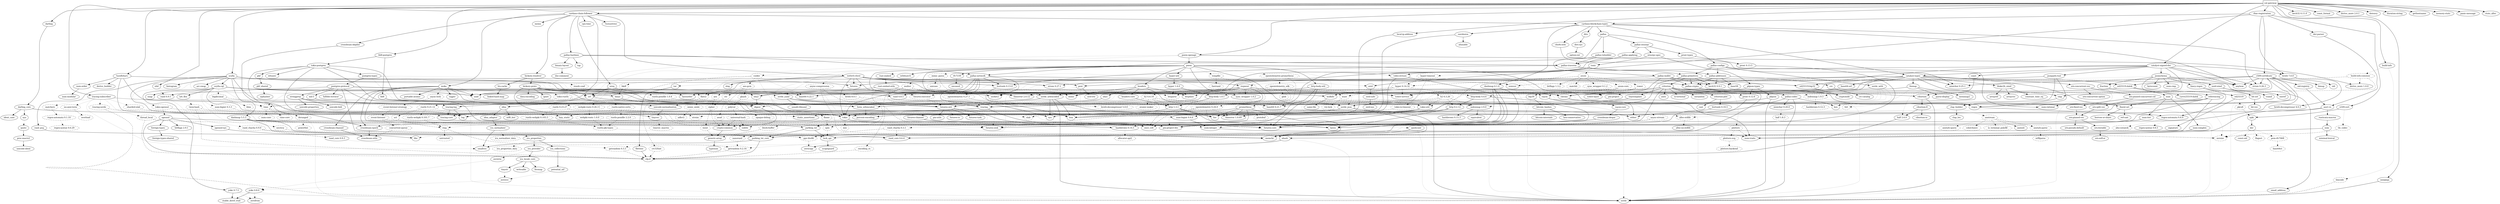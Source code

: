 digraph {
    0 [ label = "cat-gateway" shape = box]
    1 [ label = "anyhow" ]
    2 [ label = "base64 0.22.1" ]
    3 [ label = "bb8" ]
    4 [ label = "bb8-postgres" ]
    5 [ label = "bech32 0.11.0" ]
    6 [ label = "blake2b_simd" ]
    7 [ label = "build-info" ]
    8 [ label = "bytes" ]
    9 [ label = "c509-certificate" ]
    10 [ label = "cardano-blockchain-types" ]
    11 [ label = "cardano-chain-follower" ]
    12 [ label = "catalyst-signed-doc" ]
    13 [ label = "catalyst-types" ]
    14 [ label = "chrono" ]
    15 [ label = "clap" ]
    16 [ label = "const_format" ]
    17 [ label = "cpu-time" ]
    18 [ label = "crossbeam-skiplist" ]
    19 [ label = "darling" ]
    20 [ label = "dashmap 6.1.0" ]
    21 [ label = "derive_more 2.0.1" ]
    22 [ label = "dotenvy" ]
    23 [ label = "duration-string" ]
    24 [ label = "ed25519-dalek" ]
    25 [ label = "futures" ]
    26 [ label = "gethostname" ]
    27 [ label = "handlebars" ]
    28 [ label = "hex" ]
    29 [ label = "local-ip-address" ]
    30 [ label = "memory-stats" ]
    31 [ label = "mime" ]
    32 [ label = "minicbor 0.25.1" ]
    33 [ label = "minijinja" ]
    34 [ label = "moka" ]
    35 [ label = "num-bigint 0.4.6" ]
    36 [ label = "num-traits" ]
    37 [ label = "openssl" ]
    38 [ label = "orx-iterable" ]
    39 [ label = "pallas" ]
    40 [ label = "pallas-traverse" ]
    41 [ label = "panic-message" ]
    42 [ label = "poem" ]
    43 [ label = "poem-openapi" ]
    44 [ label = "prometheus" ]
    45 [ label = "rand 0.8.5" ]
    46 [ label = "rayon" ]
    47 [ label = "rbac-registration" ]
    48 [ label = "regex" ]
    49 [ label = "rust-embed" ]
    50 [ label = "scylla" ]
    51 [ label = "serde" ]
    52 [ label = "serde_json" ]
    53 [ label = "stats_alloc" ]
    54 [ label = "strum 0.26.3" ]
    55 [ label = "thiserror 1.0.69" ]
    56 [ label = "tokio" ]
    57 [ label = "tokio-postgres" ]
    58 [ label = "tracing" ]
    59 [ label = "tracing-subscriber" ]
    60 [ label = "ulid" ]
    61 [ label = "url" ]
    62 [ label = "uuid" ]
    63 [ label = "x509-cert" ]
    64 [ label = "futures-util" ]
    65 [ label = "parking_lot" ]
    66 [ label = "arrayref" ]
    67 [ label = "arrayvec" ]
    68 [ label = "constant_time_eq" ]
    69 [ label = "bincode" style = dashed]
    70 [ label = "build-info-common" style = dashed]
    71 [ label = "asn1-rs" ]
    72 [ label = "bimap" ]
    73 [ label = "oid" ]
    74 [ label = "oid-registry" ]
    75 [ label = "once_cell" ]
    76 [ label = "thiserror 2.0.12" ]
    77 [ label = "cbork-utils" ]
    78 [ label = "dirs" ]
    79 [ label = "ouroboros" ]
    80 [ label = "crossbeam-channel" ]
    81 [ label = "crossbeam-epoch" ]
    82 [ label = "hickory-resolver" ]
    83 [ label = "http 1.3.1" ]
    84 [ label = "humantime" ]
    85 [ label = "memx" ]
    86 [ label = "mithril-client" ]
    87 [ label = "pallas-crypto" ]
    88 [ label = "pallas-hardano" ]
    89 [ label = "tar" ]
    90 [ label = "tracing-log" ]
    91 [ label = "ureq" ]
    92 [ label = "zstd" ]
    93 [ label = "brotli 7.0.0" ]
    94 [ label = "coset" ]
    95 [ label = "ed25519-bip32" ]
    96 [ label = "jsonpath-rust" ]
    97 [ label = "jsonschema" ]
    98 [ label = "base64-url" ]
    99 [ label = "fluent-uri" ]
    100 [ label = "fmmap" ]
    101 [ label = "orx-concurrent-vec" ]
    102 [ label = "strum 0.27.1" ]
    103 [ label = "clap_builder" ]
    104 [ label = "crossbeam-utils" ]
    105 [ label = "darling_core" ]
    106 [ label = "cfg-if" ]
    107 [ label = "hashbrown 0.14.5" ]
    108 [ label = "lock_api" ]
    109 [ label = "parking_lot_core" ]
    110 [ label = "curve25519-dalek" ]
    111 [ label = "ed25519" ]
    112 [ label = "rand_core 0.6.4" ]
    113 [ label = "sha2" ]
    114 [ label = "subtle" ]
    115 [ label = "zeroize" style = dashed]
    116 [ label = "futures-channel" ]
    117 [ label = "futures-core" ]
    118 [ label = "futures-executor" style = dashed]
    119 [ label = "futures-io" ]
    120 [ label = "futures-sink" ]
    121 [ label = "futures-task" ]
    122 [ label = "derive_builder" ]
    123 [ label = "log" ]
    124 [ label = "num-order" ]
    125 [ label = "pest" ]
    126 [ label = "half 2.6.0" ]
    127 [ label = "async-lock" style = dashed]
    128 [ label = "event-listener" style = dashed]
    129 [ label = "portable-atomic" ]
    130 [ label = "smallvec" ]
    131 [ label = "tagptr" ]
    132 [ label = "num-integer" ]
    133 [ label = "bitflags 2.9.1" ]
    134 [ label = "foreign-types" ]
    135 [ label = "libc" ]
    136 [ label = "openssl-sys" ]
    137 [ label = "orx-self-or" ]
    138 [ label = "pallas-addresses" ]
    139 [ label = "pallas-codec" ]
    140 [ label = "pallas-configs" ]
    141 [ label = "pallas-network" ]
    142 [ label = "pallas-primitives" ]
    143 [ label = "pallas-txbuilder" ]
    144 [ label = "pallas-utxorpc" ]
    145 [ label = "itertools 0.13.0" ]
    146 [ label = "async-compression" style = dashed]
    147 [ label = "cookie" style = dashed]
    148 [ label = "headers" ]
    149 [ label = "http-body-util" ]
    150 [ label = "hyper 1.6.0" ]
    151 [ label = "hyper-util" ]
    152 [ label = "mime_guess" style = dashed]
    153 [ label = "multer" style = dashed]
    154 [ label = "opentelemetry 0.27.1" style = dashed]
    155 [ label = "opentelemetry-prometheus" style = dashed]
    156 [ label = "percent-encoding" ]
    157 [ label = "pin-project-lite" ]
    158 [ label = "quick-xml" ]
    159 [ label = "rfc7239" ]
    160 [ label = "serde_urlencoded" ]
    161 [ label = "serde_yaml" ]
    162 [ label = "sync_wrapper 1.0.2" ]
    163 [ label = "tempfile" style = dashed]
    164 [ label = "time" style = dashed]
    165 [ label = "tokio-stream" ]
    166 [ label = "tokio-util" ]
    167 [ label = "wildmatch" ]
    168 [ label = "derive_more 1.0.0" ]
    169 [ label = "indexmap 2.9.0" ]
    170 [ label = "fnv" ]
    171 [ label = "lazy_static" ]
    172 [ label = "memchr" ]
    173 [ label = "protobuf" style = dashed]
    174 [ label = "rand_chacha 0.3.1" style = dashed]
    175 [ label = "either" ]
    176 [ label = "rayon-core" ]
    177 [ label = "der-parser" ]
    178 [ label = "aho-corasick" style = dashed]
    179 [ label = "regex-automata 0.4.9" ]
    180 [ label = "regex-syntax 0.8.5" ]
    181 [ label = "rust-embed-utils" ]
    182 [ label = "walkdir" ]
    183 [ label = "arc-swap" ]
    184 [ label = "byteorder" ]
    185 [ label = "dashmap 5.5.3" ]
    186 [ label = "histogram" ]
    187 [ label = "lz4_flex" ]
    188 [ label = "rand_pcg" ]
    189 [ label = "scylla-cql" ]
    190 [ label = "snap" ]
    191 [ label = "socket2" ]
    192 [ label = "tokio-openssl" style = dashed]
    193 [ label = "itoa" ]
    194 [ label = "ryu" ]
    195 [ label = "mio" style = dashed]
    196 [ label = "fallible-iterator" ]
    197 [ label = "phf" ]
    198 [ label = "postgres-protocol" ]
    199 [ label = "postgres-types" ]
    200 [ label = "rand 0.9.1" ]
    201 [ label = "whoami" ]
    202 [ label = "tracing-core" ]
    203 [ label = "matchers" style = dashed]
    204 [ label = "nu-ansi-term" style = dashed]
    205 [ label = "sharded-slab" style = dashed]
    206 [ label = "thread_local" style = dashed]
    207 [ label = "tracing-serde" style = dashed]
    208 [ label = "form_urlencoded" ]
    209 [ label = "idna" ]
    210 [ label = "const-oid" ]
    211 [ label = "der" ]
    212 [ label = "spki" ]
    213 [ label = "tls_codec" style = dashed]
    214 [ label = "pin-utils" ]
    215 [ label = "slab" style = dashed]
    216 [ label = "semver" ]
    217 [ label = "nom" ]
    218 [ label = "rusticata-macros" ]
    219 [ label = "dirs-sys" ]
    220 [ label = "aliasable" ]
    221 [ label = "static_assertions" ]
    222 [ label = "hickory-proto" ]
    223 [ label = "lru-cache" ]
    224 [ label = "resolv-conf" style = dashed]
    225 [ label = "rustls 0.21.12" style = dashed]
    226 [ label = "tokio-rustls" style = dashed]
    227 [ label = "flate2" style = dashed]
    228 [ label = "flume" style = dashed]
    229 [ label = "reqwest" ]
    230 [ label = "slog" ]
    231 [ label = "cryptoxide" ]
    232 [ label = "binary-layout" ]
    233 [ label = "tap" ]
    234 [ label = "filetime" ]
    235 [ label = "rustls 0.23.27" style = dashed]
    236 [ label = "rustls-native-certs" style = dashed]
    237 [ label = "rustls-pki-types" style = dashed]
    238 [ label = "webpki-roots 0.26.11" style = dashed]
    239 [ label = "zstd-safe" ]
    240 [ label = "alloc-no-stdlib" ]
    241 [ label = "alloc-stdlib" style = dashed]
    242 [ label = "brotli-decompressor 4.0.3" ]
    243 [ label = "ciborium" ]
    244 [ label = "ciborium-io" ]
    245 [ label = "ahash" ]
    246 [ label = "bytecount" ]
    247 [ label = "email_address" ]
    248 [ label = "fancy-regex" ]
    249 [ label = "fraction" ]
    250 [ label = "num-cmp" ]
    251 [ label = "referencing" ]
    252 [ label = "uuid-simd" ]
    253 [ label = "borrow-or-share" ]
    254 [ label = "ref-cast" ]
    255 [ label = "fs4" style = dashed]
    256 [ label = "memmap2" ]
    257 [ label = "parse-display" ]
    258 [ label = "orx-concurrent-option" ]
    259 [ label = "orx-fixed-vec" ]
    260 [ label = "orx-pinned-concurrent-col" ]
    261 [ label = "orx-pinned-vec" ]
    262 [ label = "orx-pseudo-default" ]
    263 [ label = "orx-split-vec" ]
    264 [ label = "anstream" style = dashed]
    265 [ label = "anstyle" ]
    266 [ label = "clap_lex" ]
    267 [ label = "strsim" style = dashed]
    268 [ label = "ident_case" ]
    269 [ label = "proc-macro2" ]
    270 [ label = "quote" ]
    271 [ label = "syn" ]
    272 [ label = "allocator-api2" style = dashed]
    273 [ label = "scopeguard" ]
    274 [ label = "digest" ]
    275 [ label = "pkcs8" style = dashed]
    276 [ label = "signature" ]
    277 [ label = "getrandom 0.2.16" style = dashed]
    278 [ label = "num-modular" ]
    279 [ label = "ucd-trie" ]
    280 [ label = "event-listener-strategy" style = dashed]
    281 [ label = "concurrent-queue" style = dashed]
    282 [ label = "foreign-types-shared" ]
    283 [ label = "base58" ]
    284 [ label = "bech32 0.9.1" ]
    285 [ label = "crc" ]
    286 [ label = "minicbor 0.20.0" ]
    287 [ label = "num-rational" ]
    288 [ label = "serde_with" ]
    289 [ label = "criterion" ]
    290 [ label = "pallas-wallet" ]
    291 [ label = "pallas-applying" ]
    292 [ label = "prost-types" ]
    293 [ label = "utxorpc-spec" ]
    294 [ label = "brotli 8.0.1" style = dashed]
    295 [ label = "aes-gcm" style = dashed]
    296 [ label = "hkdf" style = dashed]
    297 [ label = "hmac" ]
    298 [ label = "base64 0.21.7" ]
    299 [ label = "headers-core" ]
    300 [ label = "httpdate" ]
    301 [ label = "sha1" ]
    302 [ label = "http-body 1.0.1" ]
    303 [ label = "h2 0.4.10" style = dashed]
    304 [ label = "httparse" style = dashed]
    305 [ label = "want" style = dashed]
    306 [ label = "tower-service" ]
    307 [ label = "unicase" style = dashed]
    308 [ label = "encoding_rs" style = dashed]
    309 [ label = "spin" style = dashed]
    310 [ label = "opentelemetry 0.24.0" style = dashed]
    311 [ label = "opentelemetry_sdk" style = dashed]
    312 [ label = "uncased" ]
    313 [ label = "unsafe-libyaml" ]
    314 [ label = "fastrand" style = dashed]
    315 [ label = "deranged" style = dashed]
    316 [ label = "num-conv" style = dashed]
    317 [ label = "powerfmt" style = dashed]
    318 [ label = "time-core" style = dashed]
    319 [ label = "equivalent" ]
    320 [ label = "hashbrown 0.15.3" ]
    321 [ label = "ppv-lite86" style = dashed]
    322 [ label = "crossbeam-deque" ]
    323 [ label = "same-file" ]
    324 [ label = "twox-hash" style = dashed]
    325 [ label = "bigdecimal" style = dashed]
    326 [ label = "num-bigint 0.3.3" style = dashed]
    327 [ label = "secrecy" style = dashed]
    328 [ label = "stable_deref_trait" ]
    329 [ label = "yoke 0.7.5" ]
    330 [ label = "phf_shared" ]
    331 [ label = "md-5" ]
    332 [ label = "stringprep" ]
    333 [ label = "rand_chacha 0.9.0" style = dashed]
    334 [ label = "rand_core 0.9.3" ]
    335 [ label = "regex-automata 0.1.10" style = dashed]
    336 [ label = "overload" style = dashed]
    337 [ label = "idna_adapter" ]
    338 [ label = "utf8_iter" ]
    339 [ label = "flagset" style = dashed]
    340 [ label = "pem-rfc7468" style = dashed]
    341 [ label = "base64ct" style = dashed]
    342 [ label = "minimal-lexical" ]
    343 [ label = "option-ext" ]
    344 [ label = "data-encoding" ]
    345 [ label = "ipnet" ]
    346 [ label = "rustls-pemfile 1.0.4" style = dashed]
    347 [ label = "tinyvec" ]
    348 [ label = "linked-hash-map" ]
    349 [ label = "ring" style = dashed]
    350 [ label = "rustls-webpki 0.101.7" style = dashed]
    351 [ label = "sct" style = dashed]
    352 [ label = "crc32fast" style = dashed]
    353 [ label = "miniz_oxide" style = dashed]
    354 [ label = "nanorand" style = dashed]
    355 [ label = "doc-comment" ]
    356 [ label = "rustls-webpki 0.103.3" style = dashed]
    357 [ label = "rustls-pemfile 2.2.0" style = dashed]
    358 [ label = "webpki-roots 1.0.0" style = dashed]
    359 [ label = "zstd-sys" ]
    360 [ label = "ciborium-ll" ]
    361 [ label = "getrandom 0.3.3" style = dashed]
    362 [ label = "zerocopy" ]
    363 [ label = "bit-set" ]
    364 [ label = "num" ]
    365 [ label = "outref" ]
    366 [ label = "vsimd" ]
    367 [ label = "anstyle-parse" style = dashed]
    368 [ label = "anstyle-query" style = dashed]
    369 [ label = "colorchoice" style = dashed]
    370 [ label = "is_terminal_polyfill" style = dashed]
    371 [ label = "utf8parse" style = dashed]
    372 [ label = "unicode-ident" ]
    373 [ label = "block-buffer" style = dashed]
    374 [ label = "crypto-common" ]
    375 [ label = "crc-catalog" ]
    376 [ label = "half 1.8.3" style = dashed]
    377 [ label = "indexmap 1.9.3" style = dashed]
    378 [ label = "anes" ]
    379 [ label = "cast" ]
    380 [ label = "criterion-plot" ]
    381 [ label = "is-terminal" ]
    382 [ label = "itertools 0.10.5" ]
    383 [ label = "oorandom" ]
    384 [ label = "plotters" style = dashed]
    385 [ label = "tinytemplate" ]
    386 [ label = "bip39" ]
    387 [ label = "prost 0.13.5" ]
    388 [ label = "pbjson" ]
    389 [ label = "pbjson-types" ]
    390 [ label = "prost 0.12.6" ]
    391 [ label = "tonic" ]
    392 [ label = "brotli-decompressor 5.0.0" style = dashed]
    393 [ label = "aead" style = dashed]
    394 [ label = "aes" style = dashed]
    395 [ label = "cipher" style = dashed]
    396 [ label = "ctr" style = dashed]
    397 [ label = "ghash" style = dashed]
    398 [ label = "atomic-waker" style = dashed]
    399 [ label = "try-lock" style = dashed]
    400 [ label = "glob" style = dashed]
    401 [ label = "libm" style = dashed]
    402 [ label = "zerofrom" ]
    403 [ label = "siphasher" ]
    404 [ label = "unicode-bidi" ]
    405 [ label = "unicode-normalization" ]
    406 [ label = "unicode-properties" ]
    407 [ label = "regex-syntax 0.6.29" style = dashed]
    408 [ label = "icu_normalizer" ]
    409 [ label = "icu_properties" ]
    410 [ label = "tinyvec_macros" style = dashed]
    411 [ label = "untrusted" style = dashed]
    412 [ label = "adler2" style = dashed]
    413 [ label = "bit-vec" ]
    414 [ label = "num-complex" ]
    415 [ label = "num-iter" ]
    416 [ label = "generic-array" ]
    417 [ label = "typenum" ]
    418 [ label = "hashbrown 0.12.3" style = dashed]
    419 [ label = "plotters-backend" style = dashed]
    420 [ label = "plotters-svg" style = dashed]
    421 [ label = "bitcoin_hashes" ]
    422 [ label = "async-stream" style = dashed]
    423 [ label = "axum" style = dashed]
    424 [ label = "h2 0.3.26" style = dashed]
    425 [ label = "http 0.2.12" ]
    426 [ label = "http-body 0.4.6" ]
    427 [ label = "hyper 0.14.32" style = dashed]
    428 [ label = "hyper-timeout" style = dashed]
    429 [ label = "pin-project" ]
    430 [ label = "tower" style = dashed]
    431 [ label = "tower-layer" ]
    432 [ label = "inout" style = dashed]
    433 [ label = "opaque-debug" style = dashed]
    434 [ label = "polyval" style = dashed]
    435 [ label = "icu_collections" ]
    436 [ label = "icu_normalizer_data" style = dashed]
    437 [ label = "icu_provider" ]
    438 [ label = "zerovec" ]
    439 [ label = "icu_locale_core" ]
    440 [ label = "icu_properties_data" style = dashed]
    441 [ label = "potential_utf" ]
    442 [ label = "zerotrie" ]
    443 [ label = "bitcoin-internals" ]
    444 [ label = "hex-conservative" ]
    445 [ label = "axum-core" style = dashed]
    446 [ label = "bitflags 1.3.2" style = dashed]
    447 [ label = "matchit" style = dashed]
    448 [ label = "sync_wrapper 0.1.2" style = dashed]
    449 [ label = "tokio-io-timeout" style = dashed]
    450 [ label = "universal-hash" style = dashed]
    451 [ label = "yoke 0.8.0" ]
    452 [ label = "tinystr" ]
    453 [ label = "writeable" ]
    454 [ label = "litemap" ]
    0 -> 4 [ ]
    0 -> 5 [ ]
    0 -> 7 [ ]
    0 -> 11 [ ]
    0 -> 12 [ ]
    0 -> 16 [ ]
    0 -> 19 [ ]
    0 -> 21 [ ]
    0 -> 22 [ ]
    0 -> 23 [ ]
    0 -> 26 [ ]
    0 -> 27 [ ]
    0 -> 29 [ ]
    0 -> 30 [ ]
    0 -> 33 [ ]
    0 -> 41 [ ]
    0 -> 43 [ ]
    0 -> 47 [ ]
    0 -> 50 [ ]
    0 -> 53 [ ]
    0 -> 59 [ ]
    0 -> 60 [ ]
    3 -> 64 [ ]
    3 -> 56 [ ]
    4 -> 3 [ ]
    4 -> 57 [ ]
    6 -> 66 [ ]
    6 -> 67 [ ]
    6 -> 68 [ ]
    7 -> 69 [ style = dotted]
    7 -> 70 [ style = dotted]
    9 -> 1 [ ]
    9 -> 72 [ ]
    9 -> 24 [ ]
    9 -> 28 [ ]
    9 -> 32 [ ]
    9 -> 73 [ ]
    9 -> 74 [ ]
    9 -> 75 [ ]
    9 -> 48 [ ]
    9 -> 54 [ ]
    9 -> 76 [ ]
    10 -> 1 [ ]
    10 -> 13 [ ]
    10 -> 77 [ ]
    10 -> 20 [ ]
    10 -> 78 [ ]
    10 -> 79 [ ]
    10 -> 39 [ ]
    10 -> 54 [ ]
    11 -> 10 [ ]
    11 -> 17 [ ]
    11 -> 18 [ ]
    11 -> 82 [ ]
    11 -> 84 [ ]
    11 -> 85 [ ]
    11 -> 86 [ ]
    11 -> 34 [ ]
    11 -> 88 [ ]
    11 -> 90 [ ]
    11 -> 91 [ ]
    12 -> 1 [ ]
    12 -> 93 [ ]
    12 -> 13 [ ]
    12 -> 15 [ ]
    12 -> 94 [ ]
    12 -> 95 [ ]
    12 -> 25 [ ]
    12 -> 96 [ ]
    12 -> 97 [ ]
    12 -> 54 [ ]
    13 -> 98 [ ]
    13 -> 6 [ ]
    13 -> 14 [ ]
    13 -> 24 [ ]
    13 -> 99 [ ]
    13 -> 100 [ ]
    13 -> 32 [ ]
    13 -> 101 [ ]
    13 -> 87 [ ]
    13 -> 102 [ ]
    13 -> 76 [ ]
    13 -> 58 [ ]
    13 -> 62 [ ]
    14 -> 36 [ ]
    14 -> 51 [ style = dotted]
    15 -> 103 [ ]
    18 -> 81 [ ]
    19 -> 105 [ ]
    20 -> 107 [ ]
    20 -> 108 [ ]
    20 -> 75 [ ]
    20 -> 109 [ ]
    20 -> 46 [ style = dotted]
    24 -> 110 [ ]
    24 -> 111 [ ]
    24 -> 113 [ ]
    25 -> 118 [ style = dotted]
    27 -> 122 [ ]
    27 -> 123 [ ]
    27 -> 124 [ ]
    27 -> 125 [ ]
    27 -> 52 [ ]
    29 -> 55 [ ]
    32 -> 126 [ style = dotted]
    33 -> 51 [ ]
    34 -> 127 [ style = dotted]
    34 -> 80 [ ]
    34 -> 81 [ ]
    34 -> 64 [ style = dotted]
    34 -> 65 [ ]
    34 -> 129 [ ]
    34 -> 131 [ ]
    34 -> 55 [ ]
    34 -> 62 [ ]
    35 -> 132 [ ]
    37 -> 133 [ ]
    37 -> 106 [ ]
    37 -> 134 [ ]
    37 -> 75 [ ]
    37 -> 136 [ ]
    38 -> 137 [ ]
    39 -> 140 [ ]
    39 -> 141 [ ]
    39 -> 143 [ ]
    39 -> 144 [ ]
    40 -> 145 [ ]
    40 -> 138 [ ]
    40 -> 142 [ ]
    42 -> 146 [ style = dotted]
    42 -> 14 [ style = dotted]
    42 -> 147 [ style = dotted]
    42 -> 148 [ ]
    42 -> 28 [ style = dotted]
    42 -> 149 [ ]
    42 -> 151 [ ]
    42 -> 152 [ style = dotted]
    42 -> 153 [ style = dotted]
    42 -> 154 [ style = dotted]
    42 -> 155 [ style = dotted]
    42 -> 158 [ style = dotted]
    42 -> 48 [ ]
    42 -> 159 [ ]
    42 -> 49 [ style = dotted]
    42 -> 52 [ ]
    42 -> 160 [ ]
    42 -> 161 [ style = dotted]
    42 -> 162 [ ]
    42 -> 163 [ style = dotted]
    42 -> 76 [ ]
    42 -> 165 [ style = dotted]
    42 -> 167 [ ]
    43 -> 168 [ ]
    43 -> 42 [ ]
    43 -> 61 [ style = dotted]
    43 -> 62 [ style = dotted]
    44 -> 170 [ ]
    44 -> 171 [ ]
    44 -> 172 [ ]
    44 -> 65 [ ]
    44 -> 173 [ style = dotted]
    44 -> 55 [ ]
    45 -> 174 [ style = dotted]
    46 -> 175 [ ]
    46 -> 176 [ ]
    47 -> 93 [ ]
    47 -> 9 [ ]
    47 -> 10 [ ]
    47 -> 177 [ ]
    47 -> 63 [ ]
    47 -> 92 [ ]
    48 -> 179 [ ]
    49 -> 181 [ ]
    50 -> 183 [ ]
    50 -> 2 [ style = dotted]
    50 -> 185 [ ]
    50 -> 25 [ ]
    50 -> 186 [ ]
    50 -> 145 [ ]
    50 -> 171 [ ]
    50 -> 45 [ ]
    50 -> 188 [ ]
    50 -> 189 [ ]
    50 -> 161 [ style = dotted]
    50 -> 191 [ ]
    50 -> 192 [ style = dotted]
    50 -> 58 [ ]
    50 -> 61 [ style = dotted]
    52 -> 193 [ ]
    52 -> 172 [ ]
    52 -> 194 [ ]
    52 -> 51 [ ]
    56 -> 8 [ style = dotted]
    56 -> 195 [ style = dotted]
    56 -> 65 [ style = dotted]
    56 -> 157 [ ]
    57 -> 64 [ ]
    57 -> 123 [ ]
    57 -> 156 [ ]
    57 -> 197 [ ]
    57 -> 199 [ ]
    57 -> 166 [ ]
    57 -> 201 [ ]
    58 -> 123 [ style = dotted]
    58 -> 157 [ ]
    58 -> 202 [ ]
    59 -> 203 [ style = dotted]
    59 -> 204 [ style = dotted]
    59 -> 48 [ style = dotted]
    59 -> 52 [ style = dotted]
    59 -> 205 [ style = dotted]
    59 -> 130 [ style = dotted]
    59 -> 206 [ style = dotted]
    59 -> 164 [ style = dotted]
    59 -> 58 [ style = dotted]
    59 -> 90 [ style = dotted]
    59 -> 207 [ style = dotted]
    60 -> 200 [ style = dotted]
    60 -> 62 [ style = dotted]
    61 -> 208 [ ]
    61 -> 209 [ ]
    62 -> 51 [ style = dotted]
    63 -> 212 [ ]
    63 -> 213 [ style = dotted]
    64 -> 116 [ style = dotted]
    64 -> 119 [ style = dotted]
    64 -> 121 [ ]
    64 -> 172 [ style = dotted]
    64 -> 157 [ ]
    64 -> 214 [ ]
    64 -> 215 [ style = dotted]
    65 -> 108 [ ]
    65 -> 109 [ ]
    69 -> 51 [ style = dashed]
    70 -> 14 [ style = dashed]
    70 -> 168 [ style = dashed]
    70 -> 216 [ style = dashed]
    71 -> 36 [ ]
    71 -> 218 [ ]
    71 -> 55 [ ]
    74 -> 71 [ ]
    77 -> 32 [ ]
    78 -> 219 [ ]
    79 -> 220 [ ]
    79 -> 221 [ ]
    80 -> 104 [ ]
    81 -> 104 [ ]
    82 -> 222 [ ]
    82 -> 223 [ ]
    82 -> 224 [ style = dotted]
    83 -> 8 [ ]
    83 -> 170 [ ]
    83 -> 193 [ ]
    86 -> 1 [ ]
    86 -> 14 [ ]
    86 -> 227 [ style = dotted]
    86 -> 228 [ style = dotted]
    86 -> 25 [ ]
    86 -> 229 [ ]
    86 -> 216 [ ]
    86 -> 230 [ ]
    86 -> 102 [ ]
    86 -> 89 [ style = dotted]
    86 -> 76 [ ]
    86 -> 56 [ ]
    86 -> 62 [ ]
    86 -> 92 [ style = dotted]
    87 -> 231 [ ]
    87 -> 139 [ ]
    87 -> 112 [ ]
    88 -> 232 [ ]
    88 -> 141 [ ]
    88 -> 40 [ ]
    88 -> 233 [ ]
    89 -> 234 [ ]
    90 -> 123 [ ]
    90 -> 202 [ ]
    91 -> 2 [ ]
    91 -> 227 [ style = dotted]
    91 -> 235 [ style = dotted]
    91 -> 236 [ style = dotted]
    91 -> 61 [ ]
    91 -> 238 [ style = dotted]
    92 -> 239 [ ]
    93 -> 242 [ ]
    94 -> 243 [ ]
    95 -> 231 [ ]
    96 -> 125 [ ]
    96 -> 48 [ ]
    96 -> 52 [ ]
    97 -> 246 [ ]
    97 -> 247 [ ]
    97 -> 248 [ ]
    97 -> 249 [ ]
    97 -> 250 [ ]
    97 -> 251 [ ]
    97 -> 229 [ style = dotted]
    97 -> 252 [ ]
    98 -> 2 [ ]
    99 -> 253 [ ]
    99 -> 254 [ ]
    99 -> 51 [ style = dotted]
    100 -> 184 [ ]
    100 -> 255 [ style = dotted]
    100 -> 256 [ ]
    100 -> 257 [ ]
    101 -> 258 [ ]
    101 -> 260 [ ]
    101 -> 51 [ style = dotted]
    103 -> 264 [ style = dotted]
    103 -> 266 [ ]
    103 -> 267 [ style = dotted]
    105 -> 170 [ ]
    105 -> 268 [ ]
    105 -> 267 [ style = dotted]
    105 -> 271 [ ]
    107 -> 245 [ style = dotted]
    107 -> 272 [ style = dotted]
    108 -> 273 [ ]
    109 -> 106 [ ]
    109 -> 130 [ ]
    110 -> 274 [ style = dotted]
    110 -> 115 [ style = dotted]
    111 -> 275 [ style = dotted]
    111 -> 51 [ style = dotted]
    111 -> 276 [ ]
    112 -> 277 [ style = dotted]
    113 -> 274 [ ]
    116 -> 117 [ ]
    116 -> 120 [ style = dotted]
    118 -> 64 [ style = dashed]
    124 -> 278 [ ]
    125 -> 172 [ style = dotted]
    125 -> 76 [ style = dotted]
    125 -> 279 [ ]
    126 -> 106 [ ]
    127 -> 280 [ style = dashed]
    128 -> 281 [ style = dashed]
    128 -> 157 [ style = dashed]
    132 -> 36 [ ]
    134 -> 282 [ ]
    136 -> 135 [ ]
    138 -> 283 [ ]
    138 -> 284 [ ]
    138 -> 285 [ ]
    138 -> 87 [ ]
    139 -> 28 [ ]
    139 -> 286 [ ]
    139 -> 51 [ ]
    139 -> 55 [ ]
    140 -> 287 [ ]
    140 -> 138 [ ]
    140 -> 142 [ ]
    140 -> 288 [ ]
    141 -> 184 [ ]
    141 -> 145 [ ]
    141 -> 87 [ ]
    141 -> 45 [ ]
    141 -> 191 [ ]
    141 -> 56 [ ]
    141 -> 58 [ ]
    142 -> 283 [ ]
    142 -> 284 [ ]
    142 -> 289 [ ]
    142 -> 123 [ ]
    142 -> 87 [ ]
    143 -> 40 [ ]
    143 -> 290 [ ]
    144 -> 291 [ ]
    144 -> 292 [ ]
    144 -> 293 [ ]
    145 -> 175 [ ]
    146 -> 294 [ style = dotted]
    146 -> 227 [ style = dotted]
    146 -> 117 [ style = dashed]
    146 -> 172 [ style = dashed]
    146 -> 56 [ style = dotted]
    147 -> 295 [ style = dotted]
    147 -> 2 [ style = dotted]
    147 -> 296 [ style = dotted]
    147 -> 156 [ style = dotted]
    147 -> 45 [ style = dotted]
    147 -> 113 [ style = dotted]
    147 -> 164 [ style = dashed]
    148 -> 298 [ ]
    148 -> 299 [ ]
    148 -> 300 [ ]
    148 -> 31 [ ]
    148 -> 301 [ ]
    149 -> 117 [ ]
    149 -> 302 [ ]
    149 -> 157 [ ]
    150 -> 64 [ style = dotted]
    150 -> 303 [ style = dotted]
    150 -> 302 [ ]
    150 -> 304 [ style = dotted]
    150 -> 300 [ style = dotted]
    150 -> 305 [ style = dotted]
    151 -> 150 [ ]
    151 -> 135 [ style = dotted]
    151 -> 191 [ style = dotted]
    151 -> 306 [ style = dotted]
    152 -> 31 [ style = dashed]
    152 -> 307 [ style = dashed]
    153 -> 308 [ style = dashed]
    153 -> 64 [ style = dashed]
    153 -> 83 [ style = dashed]
    153 -> 304 [ style = dashed]
    153 -> 31 [ style = dashed]
    153 -> 309 [ style = dashed]
    153 -> 56 [ style = dotted]
    154 -> 117 [ style = dotted]
    154 -> 120 [ style = dotted]
    154 -> 55 [ style = dotted]
    154 -> 58 [ style = dotted]
    155 -> 311 [ style = dashed]
    155 -> 44 [ style = dashed]
    158 -> 172 [ ]
    158 -> 51 [ style = dotted]
    159 -> 312 [ ]
    160 -> 208 [ ]
    160 -> 193 [ ]
    160 -> 194 [ ]
    160 -> 51 [ ]
    161 -> 169 [ ]
    161 -> 193 [ ]
    161 -> 194 [ ]
    161 -> 313 [ ]
    162 -> 117 [ style = dotted]
    163 -> 314 [ style = dashed]
    163 -> 75 [ style = dashed]
    164 -> 315 [ style = dashed]
    164 -> 193 [ style = dotted]
    164 -> 316 [ style = dashed]
    164 -> 318 [ style = dashed]
    165 -> 117 [ ]
    165 -> 56 [ ]
    166 -> 117 [ ]
    166 -> 120 [ ]
    166 -> 56 [ ]
    169 -> 319 [ ]
    169 -> 320 [ ]
    169 -> 51 [ style = dotted]
    174 -> 321 [ style = dashed]
    174 -> 112 [ style = dashed]
    176 -> 322 [ ]
    177 -> 71 [ ]
    178 -> 172 [ style = dotted]
    179 -> 178 [ style = dotted]
    179 -> 180 [ style = dotted]
    181 -> 113 [ ]
    181 -> 182 [ ]
    182 -> 323 [ ]
    185 -> 107 [ ]
    185 -> 108 [ ]
    185 -> 75 [ ]
    185 -> 109 [ ]
    187 -> 324 [ style = dotted]
    188 -> 112 [ ]
    189 -> 325 [ style = dotted]
    189 -> 184 [ ]
    189 -> 14 [ style = dotted]
    189 -> 187 [ ]
    189 -> 326 [ style = dotted]
    189 -> 327 [ style = dotted]
    189 -> 190 [ ]
    189 -> 76 [ ]
    189 -> 164 [ style = dotted]
    189 -> 56 [ ]
    189 -> 62 [ ]
    189 -> 329 [ ]
    192 -> 37 [ style = dashed]
    192 -> 56 [ style = dashed]
    197 -> 330 [ ]
    198 -> 2 [ ]
    198 -> 184 [ ]
    198 -> 8 [ ]
    198 -> 196 [ ]
    198 -> 297 [ ]
    198 -> 331 [ ]
    198 -> 172 [ ]
    198 -> 200 [ ]
    198 -> 113 [ ]
    198 -> 332 [ ]
    199 -> 14 [ style = dotted]
    199 -> 198 [ ]
    199 -> 52 [ style = dotted]
    199 -> 164 [ style = dotted]
    199 -> 62 [ style = dotted]
    200 -> 333 [ style = dotted]
    202 -> 75 [ style = dotted]
    203 -> 335 [ style = dashed]
    204 -> 336 [ style = dashed]
    205 -> 171 [ style = dashed]
    206 -> 106 [ style = dashed]
    206 -> 75 [ style = dashed]
    207 -> 51 [ style = dashed]
    207 -> 202 [ style = dashed]
    208 -> 156 [ ]
    209 -> 337 [ ]
    209 -> 338 [ ]
    211 -> 210 [ style = dotted]
    211 -> 339 [ style = dotted]
    211 -> 340 [ style = dotted]
    211 -> 115 [ style = dotted]
    212 -> 211 [ ]
    213 -> 115 [ style = dashed]
    216 -> 51 [ style = dotted]
    217 -> 172 [ ]
    217 -> 342 [ ]
    218 -> 217 [ ]
    219 -> 343 [ ]
    222 -> 344 [ ]
    222 -> 64 [ ]
    222 -> 345 [ ]
    222 -> 45 [ ]
    222 -> 346 [ style = dotted]
    222 -> 55 [ ]
    222 -> 347 [ ]
    222 -> 226 [ style = dotted]
    222 -> 58 [ ]
    222 -> 61 [ ]
    223 -> 348 [ ]
    225 -> 123 [ style = dotted]
    225 -> 350 [ style = dashed]
    225 -> 351 [ style = dashed]
    226 -> 225 [ style = dashed]
    226 -> 56 [ style = dashed]
    227 -> 352 [ style = dashed]
    227 -> 353 [ style = dotted]
    228 -> 117 [ style = dotted]
    228 -> 120 [ style = dotted]
    228 -> 354 [ style = dotted]
    228 -> 309 [ style = dashed]
    229 -> 2 [ ]
    229 -> 64 [ ]
    229 -> 83 [ ]
    229 -> 52 [ style = dotted]
    229 -> 160 [ ]
    229 -> 162 [ ]
    229 -> 306 [ ]
    229 -> 61 [ ]
    232 -> 355 [ ]
    234 -> 106 [ ]
    235 -> 123 [ style = dotted]
    235 -> 75 [ style = dashed]
    235 -> 356 [ style = dashed]
    235 -> 114 [ style = dashed]
    236 -> 357 [ style = dashed]
    237 -> 115 [ style = dotted]
    238 -> 358 [ style = dashed]
    239 -> 359 [ ]
    241 -> 240 [ style = dashed]
    242 -> 241 [ style = dotted]
    243 -> 360 [ ]
    243 -> 51 [ ]
    245 -> 361 [ style = dotted]
    245 -> 51 [ style = dotted]
    245 -> 362 [ ]
    247 -> 51 [ style = dotted]
    248 -> 363 [ ]
    248 -> 179 [ ]
    249 -> 171 [ style = dotted]
    249 -> 364 [ ]
    251 -> 245 [ ]
    251 -> 99 [ ]
    251 -> 75 [ ]
    251 -> 156 [ ]
    251 -> 52 [ ]
    252 -> 365 [ ]
    252 -> 62 [ style = dotted]
    252 -> 366 [ ]
    255 -> 56 [ style = dotted]
    257 -> 48 [ style = dotted]
    259 -> 261 [ ]
    260 -> 259 [ ]
    260 -> 263 [ ]
    261 -> 38 [ ]
    261 -> 262 [ ]
    263 -> 261 [ ]
    264 -> 265 [ style = dashed]
    264 -> 367 [ style = dashed]
    264 -> 368 [ style = dotted]
    264 -> 369 [ style = dashed]
    264 -> 370 [ style = dashed]
    269 -> 372 [ ]
    270 -> 269 [ ]
    271 -> 270 [ style = dotted]
    274 -> 373 [ style = dotted]
    274 -> 374 [ ]
    274 -> 114 [ style = dotted]
    275 -> 212 [ style = dashed]
    276 -> 112 [ style = dotted]
    277 -> 106 [ style = dashed]
    280 -> 128 [ style = dashed]
    281 -> 104 [ style = dashed]
    285 -> 375 [ ]
    286 -> 376 [ style = dotted]
    287 -> 35 [ style = dotted]
    288 -> 2 [ style = dotted]
    288 -> 14 [ style = dotted]
    288 -> 28 [ style = dotted]
    288 -> 377 [ style = dotted]
    288 -> 169 [ style = dotted]
    288 -> 52 [ style = dotted]
    288 -> 164 [ style = dotted]
    289 -> 378 [ ]
    289 -> 243 [ ]
    289 -> 15 [ ]
    289 -> 380 [ ]
    289 -> 381 [ ]
    289 -> 75 [ ]
    289 -> 383 [ ]
    289 -> 384 [ style = dotted]
    289 -> 46 [ style = dotted]
    289 -> 48 [ ]
    289 -> 385 [ ]
    289 -> 182 [ ]
    290 -> 284 [ ]
    290 -> 386 [ ]
    290 -> 95 [ ]
    290 -> 87 [ ]
    290 -> 45 [ ]
    291 -> 40 [ ]
    291 -> 45 [ ]
    292 -> 387 [ ]
    293 -> 389 [ ]
    293 -> 391 [ ]
    294 -> 392 [ style = dashed]
    295 -> 393 [ style = dashed]
    295 -> 394 [ style = dotted]
    295 -> 396 [ style = dashed]
    295 -> 397 [ style = dashed]
    296 -> 297 [ style = dashed]
    297 -> 274 [ ]
    299 -> 83 [ ]
    301 -> 274 [ ]
    302 -> 83 [ ]
    303 -> 398 [ style = dashed]
    303 -> 83 [ style = dashed]
    303 -> 169 [ style = dashed]
    303 -> 215 [ style = dashed]
    303 -> 166 [ style = dashed]
    303 -> 58 [ style = dashed]
    305 -> 399 [ style = dashed]
    308 -> 106 [ style = dashed]
    309 -> 108 [ style = dotted]
    310 -> 117 [ style = dashed]
    310 -> 120 [ style = dashed]
    310 -> 75 [ style = dashed]
    310 -> 157 [ style = dotted]
    310 -> 55 [ style = dashed]
    311 -> 118 [ style = dashed]
    311 -> 400 [ style = dotted]
    311 -> 310 [ style = dashed]
    315 -> 317 [ style = dotted]
    315 -> 51 [ style = dotted]
    321 -> 362 [ style = dashed]
    322 -> 81 [ ]
    324 -> 106 [ style = dashed]
    324 -> 221 [ style = dashed]
    325 -> 401 [ style = dashed]
    325 -> 35 [ style = dashed]
    326 -> 132 [ style = dashed]
    327 -> 115 [ style = dashed]
    329 -> 51 [ style = dotted]
    329 -> 328 [ ]
    329 -> 402 [ style = dotted]
    330 -> 403 [ ]
    331 -> 274 [ ]
    332 -> 404 [ ]
    332 -> 405 [ ]
    332 -> 406 [ ]
    333 -> 321 [ style = dashed]
    333 -> 334 [ style = dashed]
    334 -> 361 [ style = dotted]
    335 -> 407 [ style = dotted]
    337 -> 408 [ ]
    340 -> 341 [ style = dashed]
    346 -> 298 [ style = dashed]
    347 -> 410 [ style = dotted]
    349 -> 277 [ style = dashed]
    349 -> 411 [ style = dashed]
    350 -> 349 [ style = dashed]
    351 -> 349 [ style = dashed]
    352 -> 106 [ style = dashed]
    353 -> 412 [ style = dashed]
    354 -> 277 [ style = dotted]
    356 -> 349 [ style = dotted]
    356 -> 237 [ style = dashed]
    357 -> 237 [ style = dashed]
    358 -> 237 [ style = dashed]
    360 -> 244 [ ]
    360 -> 126 [ ]
    361 -> 106 [ style = dashed]
    363 -> 413 [ ]
    364 -> 414 [ ]
    364 -> 415 [ ]
    364 -> 287 [ ]
    367 -> 371 [ style = dotted]
    373 -> 416 [ style = dashed]
    374 -> 416 [ ]
    374 -> 112 [ style = dotted]
    377 -> 418 [ style = dashed]
    377 -> 51 [ style = dotted]
    380 -> 379 [ ]
    380 -> 382 [ ]
    382 -> 175 [ ]
    384 -> 36 [ style = dashed]
    384 -> 420 [ style = dotted]
    385 -> 52 [ ]
    386 -> 421 [ ]
    386 -> 112 [ style = dotted]
    386 -> 51 [ style = dotted]
    386 -> 405 [ style = dotted]
    387 -> 8 [ ]
    388 -> 298 [ ]
    388 -> 51 [ ]
    389 -> 14 [ ]
    389 -> 388 [ ]
    389 -> 390 [ ]
    390 -> 8 [ ]
    391 -> 422 [ style = dotted]
    391 -> 423 [ style = dotted]
    391 -> 298 [ ]
    391 -> 428 [ style = dotted]
    391 -> 390 [ style = dotted]
    391 -> 165 [ ]
    392 -> 241 [ style = dotted]
    393 -> 374 [ style = dashed]
    394 -> 395 [ style = dashed]
    395 -> 374 [ style = dashed]
    395 -> 432 [ style = dashed]
    396 -> 395 [ style = dashed]
    397 -> 434 [ style = dashed]
    405 -> 347 [ ]
    408 -> 436 [ style = dotted]
    408 -> 409 [ style = dotted]
    408 -> 130 [ ]
    409 -> 435 [ ]
    409 -> 440 [ style = dotted]
    409 -> 437 [ ]
    414 -> 36 [ ]
    415 -> 132 [ ]
    416 -> 417 [ ]
    420 -> 419 [ style = dashed]
    421 -> 443 [ ]
    421 -> 444 [ ]
    422 -> 117 [ style = dashed]
    422 -> 157 [ style = dashed]
    423 -> 445 [ style = dashed]
    423 -> 446 [ style = dashed]
    423 -> 427 [ style = dashed]
    423 -> 447 [ style = dashed]
    423 -> 156 [ style = dashed]
    423 -> 448 [ style = dashed]
    423 -> 430 [ style = dashed]
    424 -> 64 [ style = dashed]
    424 -> 425 [ style = dashed]
    424 -> 169 [ style = dashed]
    424 -> 166 [ style = dashed]
    424 -> 58 [ style = dashed]
    425 -> 8 [ ]
    425 -> 170 [ ]
    425 -> 193 [ ]
    426 -> 425 [ ]
    426 -> 157 [ ]
    427 -> 424 [ style = dotted]
    427 -> 426 [ style = dashed]
    427 -> 304 [ style = dashed]
    427 -> 300 [ style = dashed]
    427 -> 191 [ style = dotted]
    427 -> 306 [ style = dashed]
    427 -> 305 [ style = dashed]
    428 -> 427 [ style = dashed]
    428 -> 449 [ style = dashed]
    430 -> 64 [ style = dotted]
    430 -> 377 [ style = dotted]
    430 -> 429 [ style = dotted]
    430 -> 45 [ style = dotted]
    430 -> 166 [ style = dotted]
    430 -> 431 [ style = dashed]
    430 -> 306 [ style = dashed]
    430 -> 58 [ style = dotted]
    432 -> 416 [ style = dashed]
    434 -> 433 [ style = dashed]
    434 -> 450 [ style = dashed]
    435 -> 441 [ ]
    437 -> 439 [ ]
    437 -> 442 [ style = dotted]
    438 -> 451 [ style = dotted]
    439 -> 454 [ ]
    439 -> 452 [ ]
    439 -> 453 [ ]
    441 -> 438 [ style = dotted]
    442 -> 451 [ style = dotted]
    445 -> 64 [ style = dashed]
    445 -> 426 [ style = dashed]
    445 -> 31 [ style = dashed]
    445 -> 431 [ style = dashed]
    445 -> 306 [ style = dashed]
    449 -> 56 [ style = dashed]
    450 -> 374 [ style = dashed]
    450 -> 114 [ style = dashed]
    451 -> 51 [ style = dotted]
    451 -> 328 [ ]
    451 -> 402 [ style = dotted]
    452 -> 438 [ style = dotted]
}

